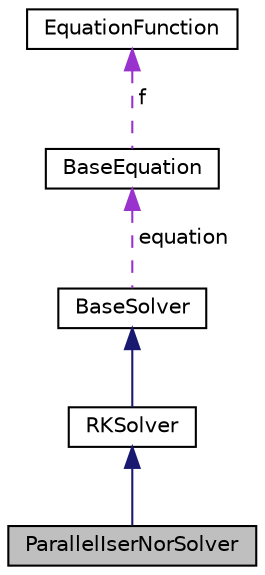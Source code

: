 digraph "ParallelIserNorSolver"
{
  edge [fontname="Helvetica",fontsize="10",labelfontname="Helvetica",labelfontsize="10"];
  node [fontname="Helvetica",fontsize="10",shape=record];
  Node4 [label="ParallelIserNorSolver",height=0.2,width=0.4,color="black", fillcolor="grey75", style="filled", fontcolor="black"];
  Node5 -> Node4 [dir="back",color="midnightblue",fontsize="10",style="solid",fontname="Helvetica"];
  Node5 [label="RKSolver",height=0.2,width=0.4,color="black", fillcolor="white", style="filled",URL="$classRKSolver.html"];
  Node6 -> Node5 [dir="back",color="midnightblue",fontsize="10",style="solid",fontname="Helvetica"];
  Node6 [label="BaseSolver",height=0.2,width=0.4,color="black", fillcolor="white", style="filled",URL="$classBaseSolver.html"];
  Node7 -> Node6 [dir="back",color="darkorchid3",fontsize="10",style="dashed",label=" equation" ,fontname="Helvetica"];
  Node7 [label="BaseEquation",height=0.2,width=0.4,color="black", fillcolor="white", style="filled",URL="$classBaseEquation.html"];
  Node8 -> Node7 [dir="back",color="darkorchid3",fontsize="10",style="dashed",label=" f" ,fontname="Helvetica"];
  Node8 [label="EquationFunction",height=0.2,width=0.4,color="black", fillcolor="white", style="filled",URL="$structEquationFunction.html"];
}
